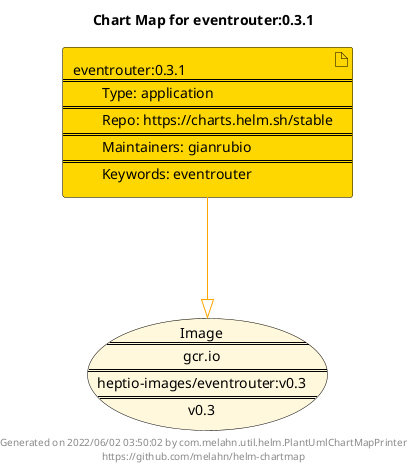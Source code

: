 @startuml
skinparam linetype ortho
skinparam backgroundColor white
skinparam usecaseBorderColor black
skinparam usecaseArrowColor LightSlateGray
skinparam artifactBorderColor black
skinparam artifactArrowColor LightSlateGray

title Chart Map for eventrouter:0.3.1

'There is one referenced Helm Chart
artifact "eventrouter:0.3.1\n====\n\tType: application\n====\n\tRepo: https://charts.helm.sh/stable\n====\n\tMaintainers: gianrubio\n====\n\tKeywords: eventrouter" as eventrouter_0_3_1 #Gold

'There is one referenced Docker Image
usecase "Image\n====\ngcr.io\n====\nheptio-images/eventrouter:v0.3\n====\nv0.3" as gcr_io_heptio_images_eventrouter_v0_3 #Cornsilk

'Chart Dependencies
eventrouter_0_3_1--[#orange]-|>gcr_io_heptio_images_eventrouter_v0_3

center footer Generated on 2022/06/02 03:50:02 by com.melahn.util.helm.PlantUmlChartMapPrinter\nhttps://github.com/melahn/helm-chartmap
@enduml
